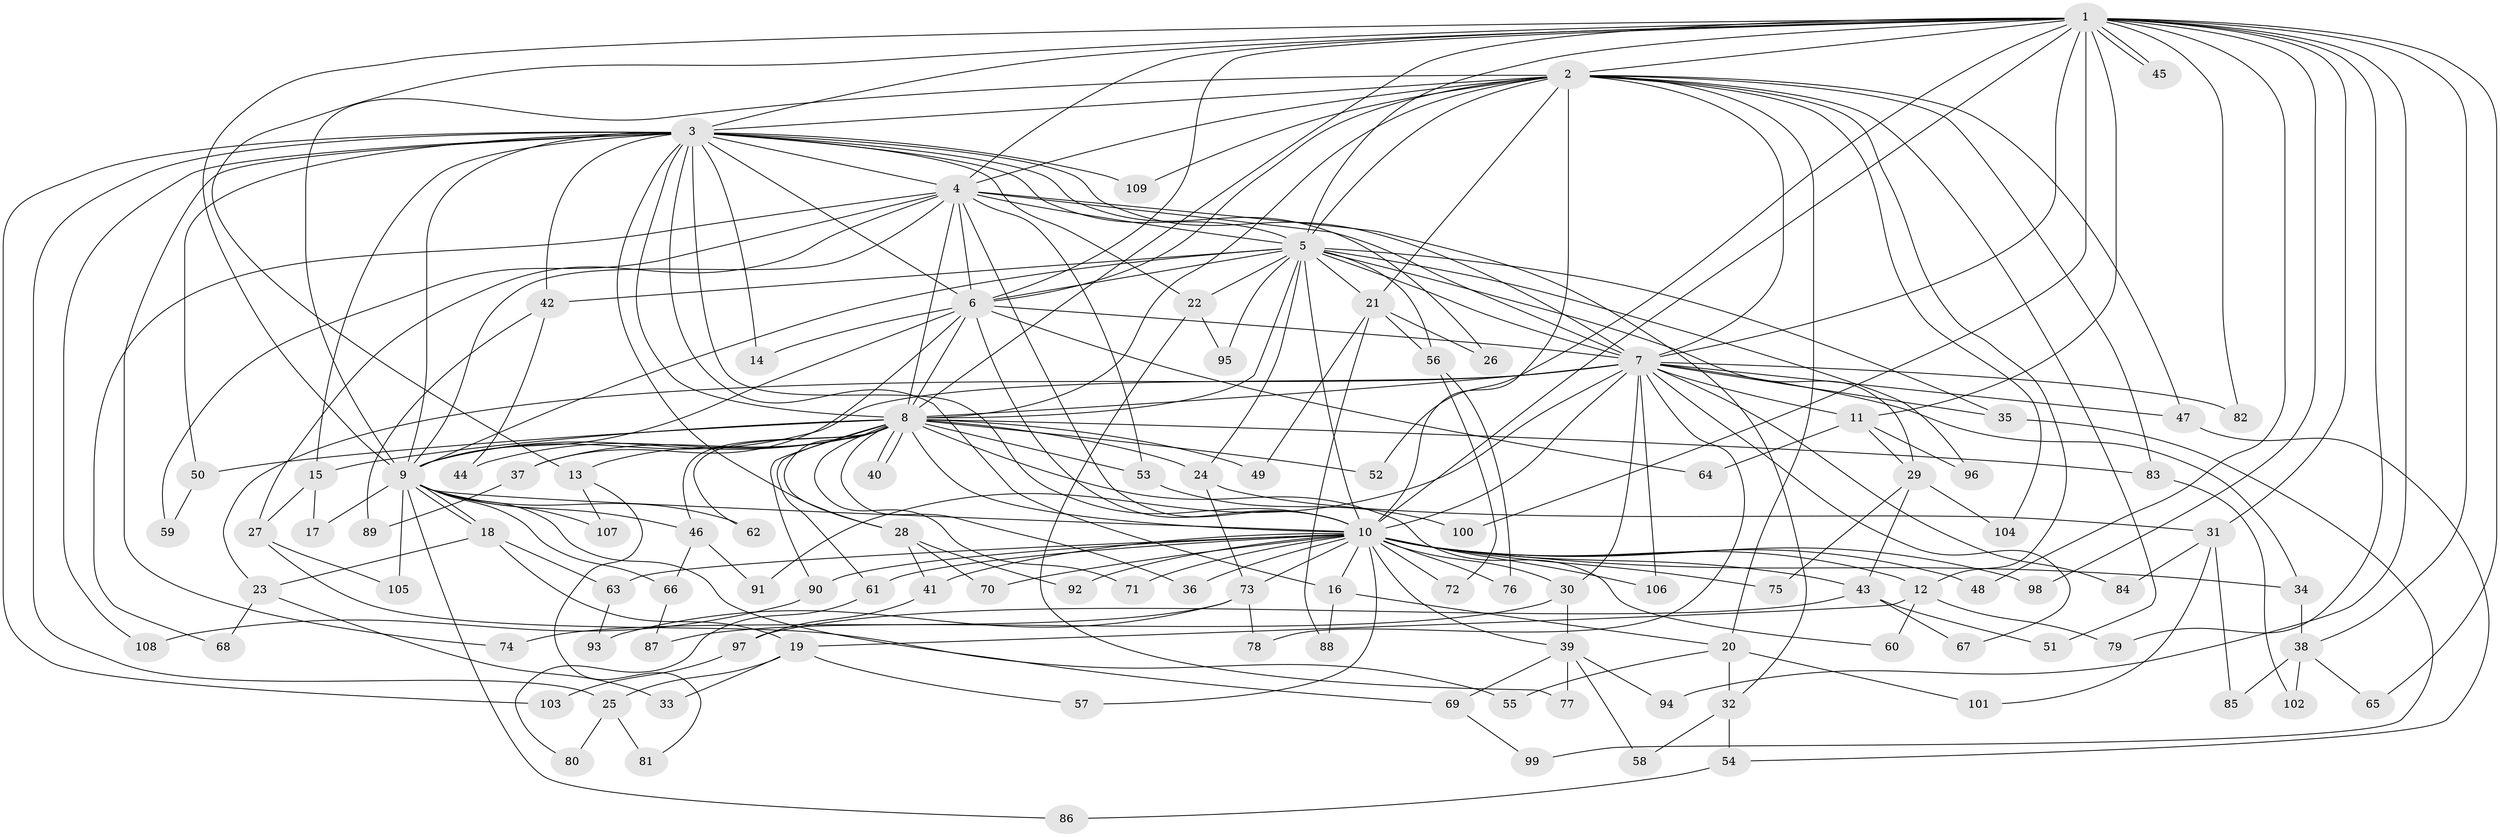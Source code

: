 // Generated by graph-tools (version 1.1) at 2025/01/03/09/25 03:01:32]
// undirected, 109 vertices, 243 edges
graph export_dot {
graph [start="1"]
  node [color=gray90,style=filled];
  1;
  2;
  3;
  4;
  5;
  6;
  7;
  8;
  9;
  10;
  11;
  12;
  13;
  14;
  15;
  16;
  17;
  18;
  19;
  20;
  21;
  22;
  23;
  24;
  25;
  26;
  27;
  28;
  29;
  30;
  31;
  32;
  33;
  34;
  35;
  36;
  37;
  38;
  39;
  40;
  41;
  42;
  43;
  44;
  45;
  46;
  47;
  48;
  49;
  50;
  51;
  52;
  53;
  54;
  55;
  56;
  57;
  58;
  59;
  60;
  61;
  62;
  63;
  64;
  65;
  66;
  67;
  68;
  69;
  70;
  71;
  72;
  73;
  74;
  75;
  76;
  77;
  78;
  79;
  80;
  81;
  82;
  83;
  84;
  85;
  86;
  87;
  88;
  89;
  90;
  91;
  92;
  93;
  94;
  95;
  96;
  97;
  98;
  99;
  100;
  101;
  102;
  103;
  104;
  105;
  106;
  107;
  108;
  109;
  1 -- 2;
  1 -- 3;
  1 -- 4;
  1 -- 5;
  1 -- 6;
  1 -- 7;
  1 -- 8;
  1 -- 9;
  1 -- 10;
  1 -- 11;
  1 -- 13;
  1 -- 31;
  1 -- 38;
  1 -- 45;
  1 -- 45;
  1 -- 48;
  1 -- 52;
  1 -- 65;
  1 -- 79;
  1 -- 82;
  1 -- 94;
  1 -- 98;
  1 -- 100;
  2 -- 3;
  2 -- 4;
  2 -- 5;
  2 -- 6;
  2 -- 7;
  2 -- 8;
  2 -- 9;
  2 -- 10;
  2 -- 12;
  2 -- 20;
  2 -- 21;
  2 -- 47;
  2 -- 51;
  2 -- 83;
  2 -- 104;
  2 -- 109;
  3 -- 4;
  3 -- 5;
  3 -- 6;
  3 -- 7;
  3 -- 8;
  3 -- 9;
  3 -- 10;
  3 -- 14;
  3 -- 15;
  3 -- 16;
  3 -- 22;
  3 -- 25;
  3 -- 26;
  3 -- 28;
  3 -- 42;
  3 -- 50;
  3 -- 74;
  3 -- 103;
  3 -- 108;
  3 -- 109;
  4 -- 5;
  4 -- 6;
  4 -- 7;
  4 -- 8;
  4 -- 9;
  4 -- 10;
  4 -- 27;
  4 -- 32;
  4 -- 53;
  4 -- 59;
  4 -- 68;
  5 -- 6;
  5 -- 7;
  5 -- 8;
  5 -- 9;
  5 -- 10;
  5 -- 21;
  5 -- 22;
  5 -- 24;
  5 -- 29;
  5 -- 35;
  5 -- 42;
  5 -- 56;
  5 -- 95;
  5 -- 96;
  6 -- 7;
  6 -- 8;
  6 -- 9;
  6 -- 10;
  6 -- 14;
  6 -- 37;
  6 -- 64;
  7 -- 8;
  7 -- 9;
  7 -- 10;
  7 -- 11;
  7 -- 23;
  7 -- 30;
  7 -- 34;
  7 -- 35;
  7 -- 47;
  7 -- 67;
  7 -- 78;
  7 -- 82;
  7 -- 84;
  7 -- 91;
  7 -- 106;
  8 -- 9;
  8 -- 10;
  8 -- 13;
  8 -- 15;
  8 -- 24;
  8 -- 28;
  8 -- 36;
  8 -- 37;
  8 -- 40;
  8 -- 40;
  8 -- 44;
  8 -- 46;
  8 -- 49;
  8 -- 50;
  8 -- 52;
  8 -- 53;
  8 -- 60;
  8 -- 61;
  8 -- 62;
  8 -- 71;
  8 -- 83;
  8 -- 90;
  9 -- 10;
  9 -- 17;
  9 -- 18;
  9 -- 18;
  9 -- 46;
  9 -- 62;
  9 -- 66;
  9 -- 69;
  9 -- 86;
  9 -- 105;
  9 -- 107;
  10 -- 12;
  10 -- 16;
  10 -- 30;
  10 -- 34;
  10 -- 36;
  10 -- 39;
  10 -- 41;
  10 -- 43;
  10 -- 48;
  10 -- 57;
  10 -- 61;
  10 -- 63;
  10 -- 70;
  10 -- 71;
  10 -- 72;
  10 -- 73;
  10 -- 75;
  10 -- 76;
  10 -- 90;
  10 -- 92;
  10 -- 98;
  10 -- 106;
  11 -- 29;
  11 -- 64;
  11 -- 96;
  12 -- 19;
  12 -- 60;
  12 -- 79;
  13 -- 81;
  13 -- 107;
  15 -- 17;
  15 -- 27;
  16 -- 20;
  16 -- 88;
  18 -- 19;
  18 -- 23;
  18 -- 63;
  19 -- 25;
  19 -- 33;
  19 -- 57;
  20 -- 32;
  20 -- 55;
  20 -- 101;
  21 -- 26;
  21 -- 49;
  21 -- 56;
  21 -- 88;
  22 -- 77;
  22 -- 95;
  23 -- 33;
  23 -- 68;
  24 -- 31;
  24 -- 73;
  25 -- 80;
  25 -- 81;
  27 -- 55;
  27 -- 105;
  28 -- 41;
  28 -- 70;
  28 -- 92;
  29 -- 43;
  29 -- 75;
  29 -- 104;
  30 -- 39;
  30 -- 87;
  31 -- 84;
  31 -- 85;
  31 -- 101;
  32 -- 54;
  32 -- 58;
  34 -- 38;
  35 -- 99;
  37 -- 89;
  38 -- 65;
  38 -- 85;
  38 -- 102;
  39 -- 58;
  39 -- 69;
  39 -- 77;
  39 -- 94;
  41 -- 97;
  42 -- 44;
  42 -- 89;
  43 -- 51;
  43 -- 67;
  43 -- 97;
  46 -- 66;
  46 -- 91;
  47 -- 54;
  50 -- 59;
  53 -- 100;
  54 -- 86;
  56 -- 72;
  56 -- 76;
  61 -- 80;
  63 -- 93;
  66 -- 87;
  69 -- 99;
  73 -- 74;
  73 -- 78;
  73 -- 93;
  83 -- 102;
  90 -- 108;
  97 -- 103;
}
